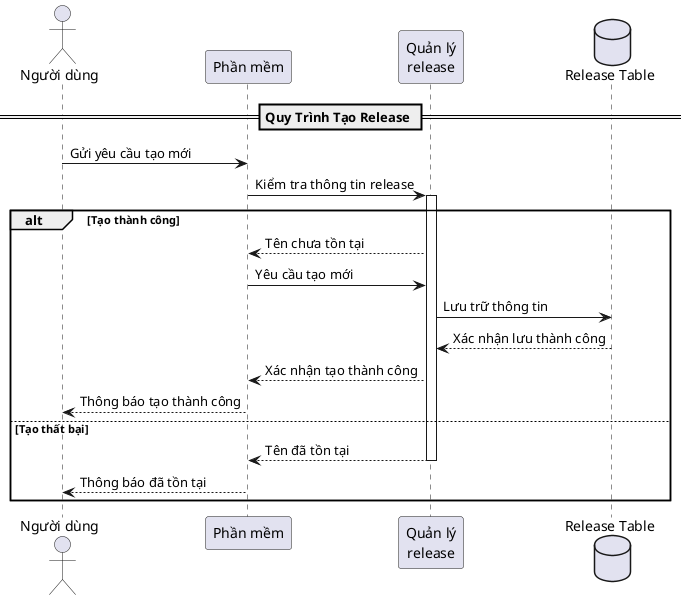 @startuml
actor "Người dùng" as nd
participant "Phần mềm" as pm
participant "Quản lý\nrelease" as qlrl
database "Release Table" as dbr

== Quy Trình Tạo Release ==
nd -> pm : Gửi yêu cầu tạo mới
pm -> qlrl : Kiểm tra thông tin release
activate qlrl
alt Tạo thành công
qlrl --> pm : Tên chưa tồn tại
pm -> qlrl : Yêu cầu tạo mới
qlrl -> dbr : Lưu trữ thông tin
dbr --> qlrl : Xác nhận lưu thành công
qlrl --> pm : Xác nhận tạo thành công
pm --> nd : Thông báo tạo thành công
else Tạo thất bại
qlrl --> pm : Tên đã tồn tại
deactivate qlrl
pm --> nd : Thông báo đã tồn tại
end
@enduml